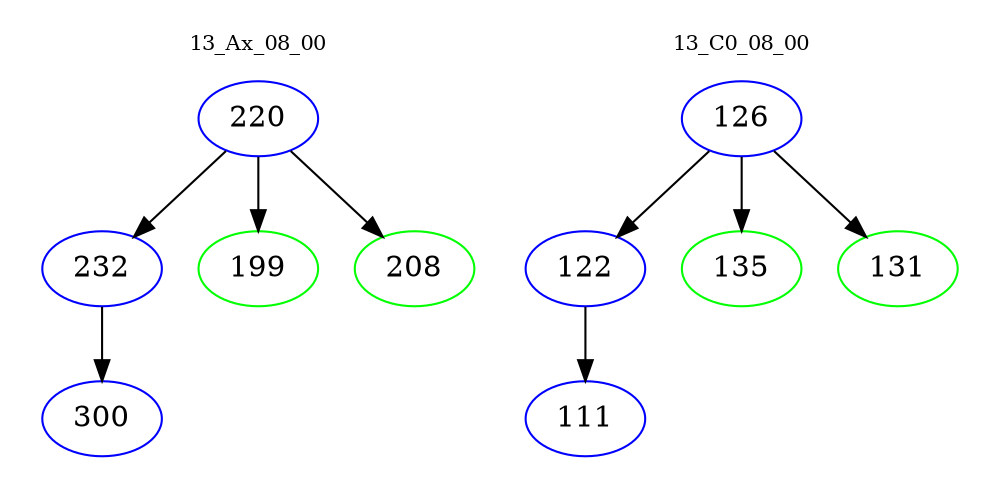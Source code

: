 digraph{
subgraph cluster_0 {
color = white
label = "13_Ax_08_00";
fontsize=10;
T0_220 [label="220", color="blue"]
T0_220 -> T0_232 [color="black"]
T0_232 [label="232", color="blue"]
T0_232 -> T0_300 [color="black"]
T0_300 [label="300", color="blue"]
T0_220 -> T0_199 [color="black"]
T0_199 [label="199", color="green"]
T0_220 -> T0_208 [color="black"]
T0_208 [label="208", color="green"]
}
subgraph cluster_1 {
color = white
label = "13_C0_08_00";
fontsize=10;
T1_126 [label="126", color="blue"]
T1_126 -> T1_122 [color="black"]
T1_122 [label="122", color="blue"]
T1_122 -> T1_111 [color="black"]
T1_111 [label="111", color="blue"]
T1_126 -> T1_135 [color="black"]
T1_135 [label="135", color="green"]
T1_126 -> T1_131 [color="black"]
T1_131 [label="131", color="green"]
}
}
